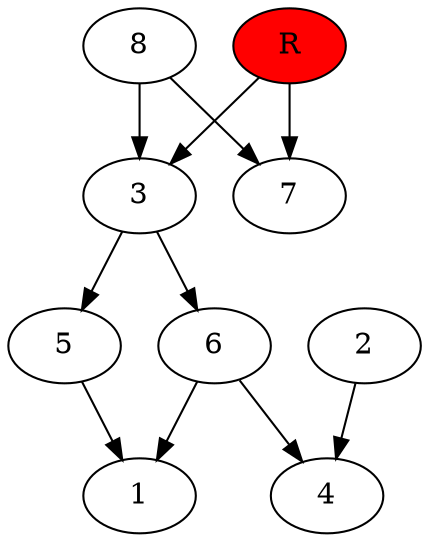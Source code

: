 digraph prb66353 {
	1
	2
	3
	4
	5
	6
	7
	8
	R [fillcolor="#ff0000" style=filled]
	2 -> 4
	3 -> 5
	3 -> 6
	5 -> 1
	6 -> 1
	6 -> 4
	8 -> 3
	8 -> 7
	R -> 3
	R -> 7
}
